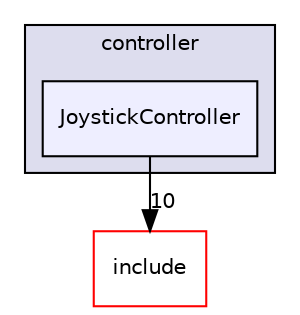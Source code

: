 digraph "/root/scrimmage/scrimmage/src/plugins/controller/JoystickController" {
  compound=true
  node [ fontsize="10", fontname="Helvetica"];
  edge [ labelfontsize="10", labelfontname="Helvetica"];
  subgraph clusterdir_c915aa27e6120cf8f6d19a96e78171a2 {
    graph [ bgcolor="#ddddee", pencolor="black", label="controller" fontname="Helvetica", fontsize="10", URL="dir_c915aa27e6120cf8f6d19a96e78171a2.html"]
  dir_dcef5d47f93f05b41cc849cd6b01939d [shape=box, label="JoystickController", style="filled", fillcolor="#eeeeff", pencolor="black", URL="dir_dcef5d47f93f05b41cc849cd6b01939d.html"];
  }
  dir_d44c64559bbebec7f509842c48db8b23 [shape=box label="include" fillcolor="white" style="filled" color="red" URL="dir_d44c64559bbebec7f509842c48db8b23.html"];
  dir_dcef5d47f93f05b41cc849cd6b01939d->dir_d44c64559bbebec7f509842c48db8b23 [headlabel="10", labeldistance=1.5 headhref="dir_000203_000004.html"];
}
